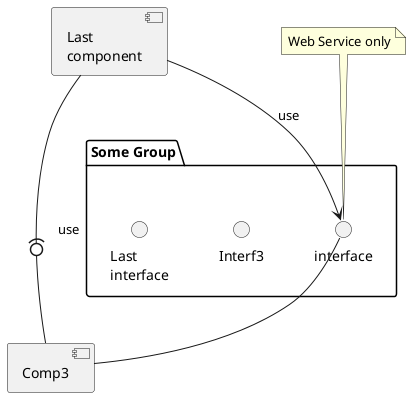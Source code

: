 @startuml
component Comp3
component [Last\ncomponent] as Comp4

package "Some Group" {
    () "interface" as I
    interface Interf3
    interface "Last\ninterface" as Interf4
}

I -down- Comp3
Comp4 --> I : use

Comp4 -(0- Comp3 : use

note top of I : Web Service only


@enduml